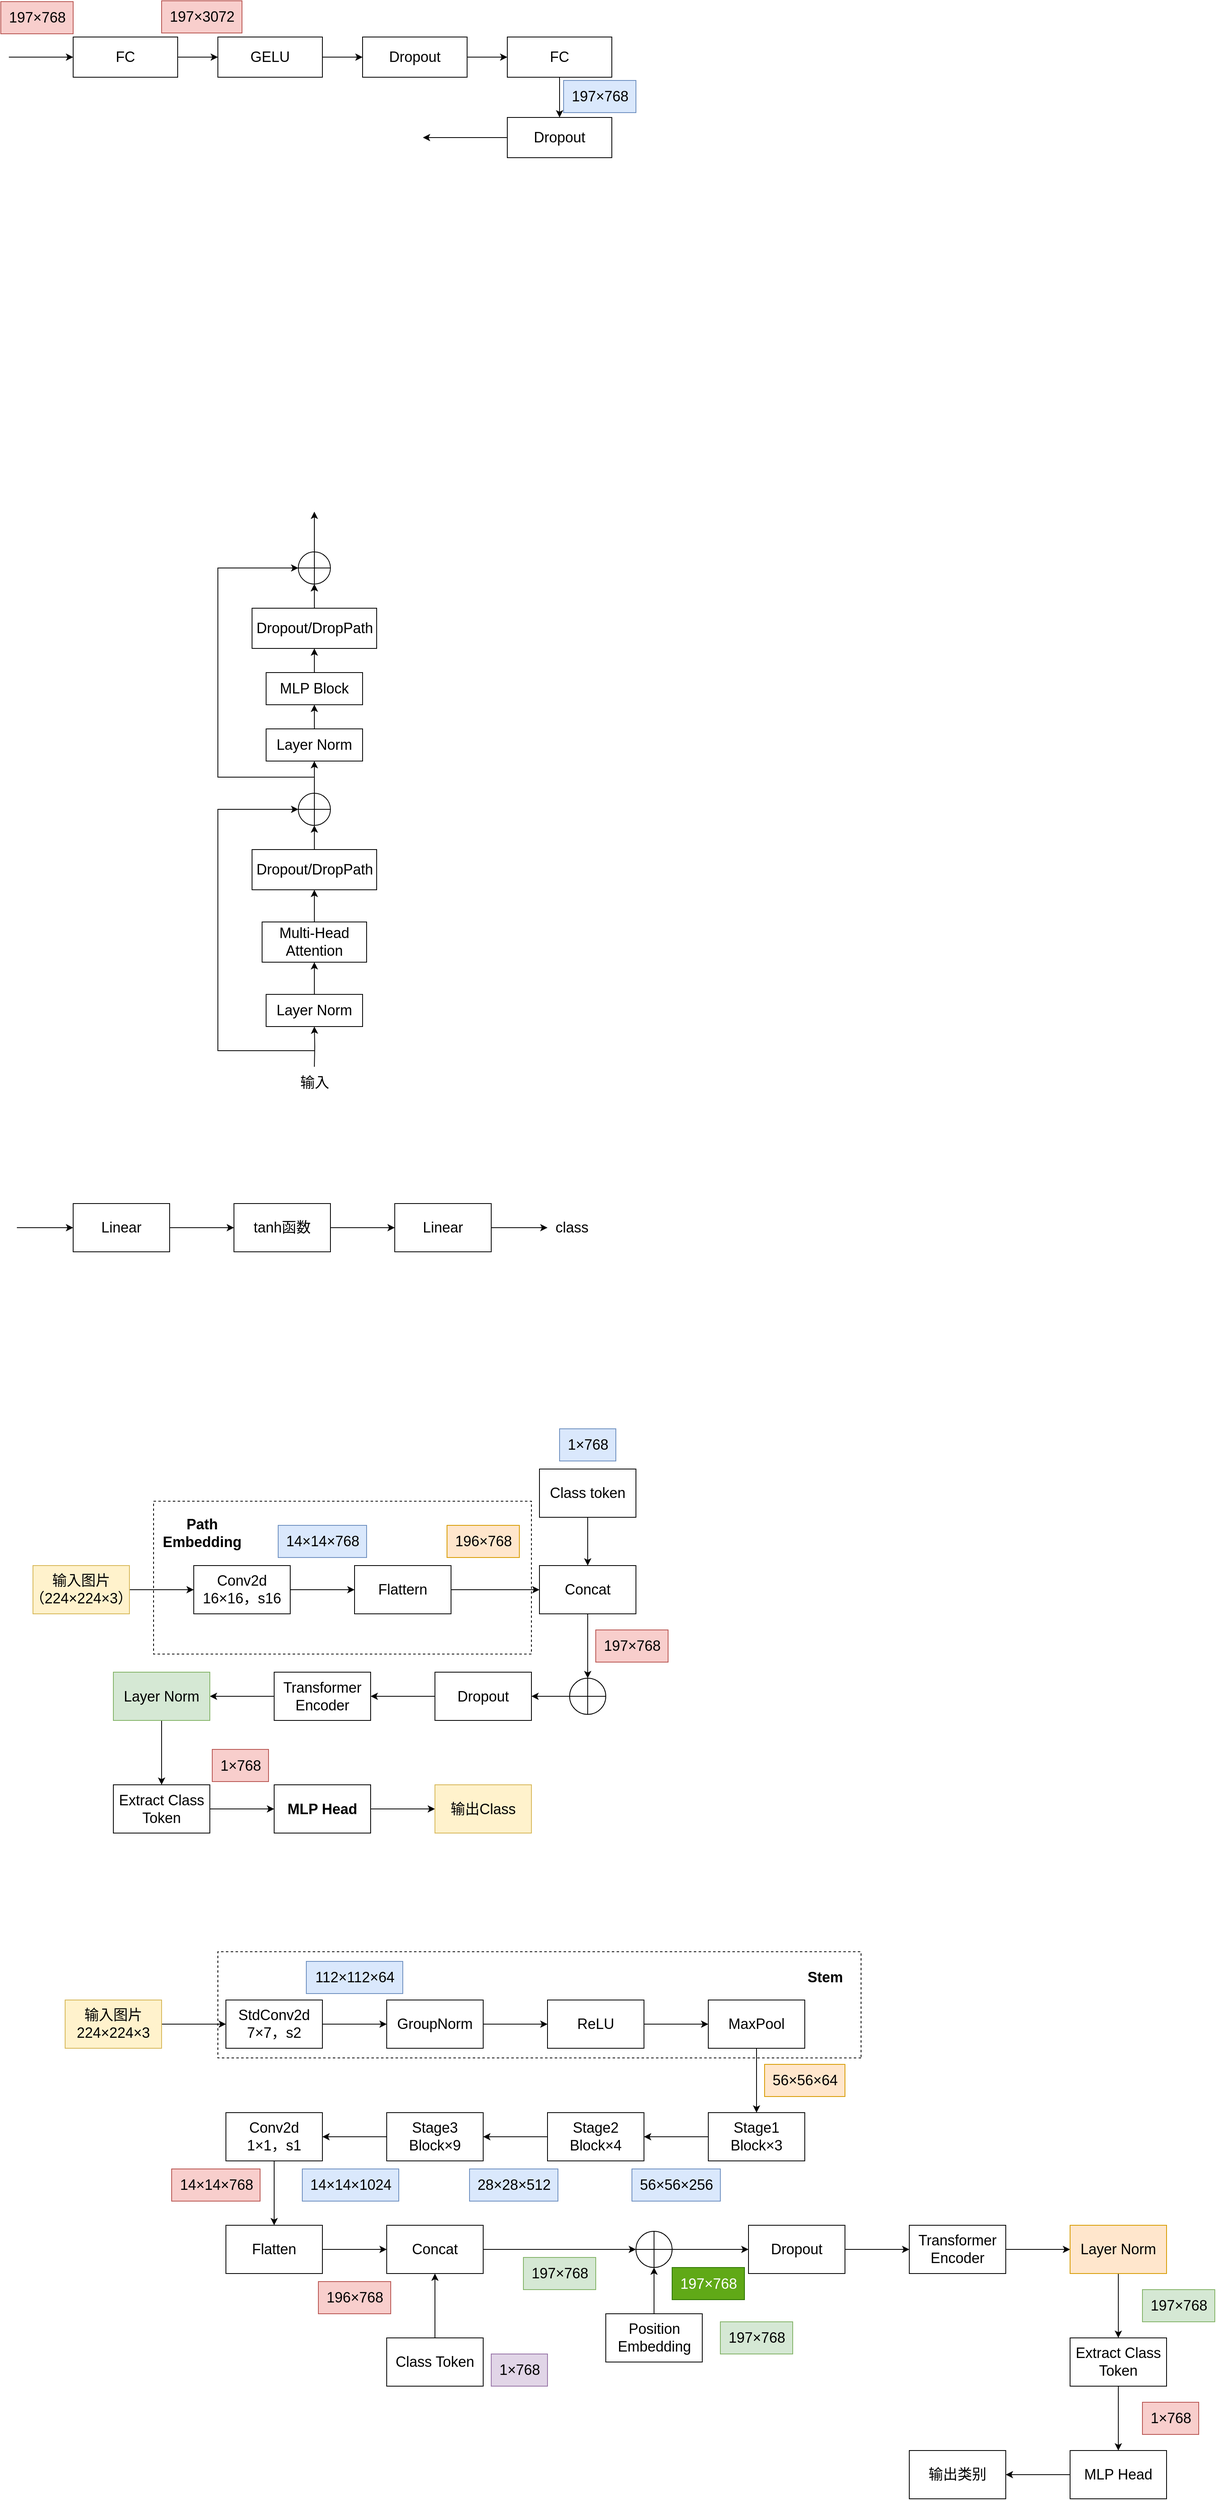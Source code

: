 <mxfile version="20.5.3" type="github"><diagram id="Kb2g0natL-_r6cyOUVkw" name="第 1 页"><mxGraphModel dx="1483" dy="1988" grid="1" gridSize="10" guides="1" tooltips="1" connect="1" arrows="1" fold="1" page="1" pageScale="1" pageWidth="827" pageHeight="1169" math="0" shadow="0"><root><mxCell id="0"/><mxCell id="1" parent="0"/><mxCell id="-t1CLwRIEg3FGgAJHipL-1" value="&lt;font style=&quot;font-size: 18px;&quot;&gt;Layer Norm&lt;/font&gt;" style="rounded=0;whiteSpace=wrap;html=1;" vertex="1" parent="1"><mxGeometry x="340" y="570" width="120" height="40" as="geometry"/></mxCell><mxCell id="-t1CLwRIEg3FGgAJHipL-2" value="" style="endArrow=classic;html=1;rounded=0;entryX=0.5;entryY=1;entryDx=0;entryDy=0;edgeStyle=orthogonalEdgeStyle;" edge="1" parent="1" target="-t1CLwRIEg3FGgAJHipL-1"><mxGeometry width="50" height="50" relative="1" as="geometry"><mxPoint x="400" y="660" as="sourcePoint"/><mxPoint x="410" y="620" as="targetPoint"/></mxGeometry></mxCell><mxCell id="-t1CLwRIEg3FGgAJHipL-3" value="&lt;font style=&quot;font-size: 18px;&quot;&gt;输入&lt;/font&gt;" style="text;html=1;align=center;verticalAlign=middle;resizable=0;points=[];autosize=1;strokeColor=none;fillColor=none;" vertex="1" parent="1"><mxGeometry x="370" y="660" width="60" height="40" as="geometry"/></mxCell><mxCell id="-t1CLwRIEg3FGgAJHipL-4" value="Multi-Head&lt;br&gt;Attention" style="rounded=0;whiteSpace=wrap;html=1;fontSize=18;imageWidth=17;" vertex="1" parent="1"><mxGeometry x="335" y="480" width="130" height="50" as="geometry"/></mxCell><mxCell id="-t1CLwRIEg3FGgAJHipL-5" value="Dropout/DropPath" style="rounded=0;whiteSpace=wrap;html=1;fontSize=18;imageWidth=17;" vertex="1" parent="1"><mxGeometry x="322.5" y="390" width="155" height="50" as="geometry"/></mxCell><mxCell id="-t1CLwRIEg3FGgAJHipL-6" value="" style="endArrow=classic;html=1;rounded=0;fontSize=18;entryX=0.5;entryY=1;entryDx=0;entryDy=0;exitX=0.5;exitY=0;exitDx=0;exitDy=0;" edge="1" parent="1" source="-t1CLwRIEg3FGgAJHipL-4" target="-t1CLwRIEg3FGgAJHipL-5"><mxGeometry width="50" height="50" relative="1" as="geometry"><mxPoint x="390" y="500" as="sourcePoint"/><mxPoint x="440" y="450" as="targetPoint"/></mxGeometry></mxCell><mxCell id="-t1CLwRIEg3FGgAJHipL-7" value="" style="endArrow=classic;html=1;rounded=0;fontSize=18;entryX=0.5;entryY=1;entryDx=0;entryDy=0;exitX=0.5;exitY=0;exitDx=0;exitDy=0;" edge="1" parent="1" source="-t1CLwRIEg3FGgAJHipL-1" target="-t1CLwRIEg3FGgAJHipL-4"><mxGeometry width="50" height="50" relative="1" as="geometry"><mxPoint x="460" y="560" as="sourcePoint"/><mxPoint x="410" y="450" as="targetPoint"/></mxGeometry></mxCell><mxCell id="-t1CLwRIEg3FGgAJHipL-8" value="" style="verticalLabelPosition=bottom;verticalAlign=top;html=1;shape=mxgraph.flowchart.summing_function;fontSize=18;" vertex="1" parent="1"><mxGeometry x="380" y="320" width="40" height="40" as="geometry"/></mxCell><mxCell id="-t1CLwRIEg3FGgAJHipL-9" value="" style="endArrow=classic;html=1;rounded=0;fontSize=18;entryX=0.5;entryY=1;entryDx=0;entryDy=0;entryPerimeter=0;" edge="1" parent="1" target="-t1CLwRIEg3FGgAJHipL-8"><mxGeometry width="50" height="50" relative="1" as="geometry"><mxPoint x="400" y="390" as="sourcePoint"/><mxPoint x="440" y="450" as="targetPoint"/></mxGeometry></mxCell><mxCell id="-t1CLwRIEg3FGgAJHipL-17" value="" style="endArrow=classic;html=1;rounded=0;fontSize=18;entryX=0;entryY=0.5;entryDx=0;entryDy=0;entryPerimeter=0;" edge="1" parent="1" target="-t1CLwRIEg3FGgAJHipL-8"><mxGeometry width="50" height="50" relative="1" as="geometry"><mxPoint x="400" y="640" as="sourcePoint"/><mxPoint x="440" y="450" as="targetPoint"/><Array as="points"><mxPoint x="280" y="640"/><mxPoint x="280" y="340"/></Array></mxGeometry></mxCell><mxCell id="-t1CLwRIEg3FGgAJHipL-18" value="&lt;font style=&quot;font-size: 18px;&quot;&gt;Layer Norm&lt;/font&gt;" style="rounded=0;whiteSpace=wrap;html=1;" vertex="1" parent="1"><mxGeometry x="340" y="240" width="120" height="40" as="geometry"/></mxCell><mxCell id="-t1CLwRIEg3FGgAJHipL-19" value="&lt;font style=&quot;font-size: 18px;&quot;&gt;MLP Block&lt;/font&gt;" style="rounded=0;whiteSpace=wrap;html=1;" vertex="1" parent="1"><mxGeometry x="340" y="170" width="120" height="40" as="geometry"/></mxCell><mxCell id="-t1CLwRIEg3FGgAJHipL-28" value="" style="edgeStyle=orthogonalEdgeStyle;rounded=0;orthogonalLoop=1;jettySize=auto;html=1;fontSize=18;" edge="1" parent="1" source="-t1CLwRIEg3FGgAJHipL-20" target="-t1CLwRIEg3FGgAJHipL-21"><mxGeometry relative="1" as="geometry"/></mxCell><mxCell id="-t1CLwRIEg3FGgAJHipL-20" value="Dropout/DropPath" style="rounded=0;whiteSpace=wrap;html=1;fontSize=18;imageWidth=17;" vertex="1" parent="1"><mxGeometry x="322.5" y="90" width="155" height="50" as="geometry"/></mxCell><mxCell id="-t1CLwRIEg3FGgAJHipL-21" value="" style="verticalLabelPosition=bottom;verticalAlign=top;html=1;shape=mxgraph.flowchart.summing_function;fontSize=18;" vertex="1" parent="1"><mxGeometry x="380" y="20" width="40" height="40" as="geometry"/></mxCell><mxCell id="-t1CLwRIEg3FGgAJHipL-24" value="" style="endArrow=classic;html=1;rounded=0;fontSize=18;exitX=0.5;exitY=0;exitDx=0;exitDy=0;exitPerimeter=0;entryX=0.5;entryY=1;entryDx=0;entryDy=0;" edge="1" parent="1" source="-t1CLwRIEg3FGgAJHipL-8" target="-t1CLwRIEg3FGgAJHipL-18"><mxGeometry width="50" height="50" relative="1" as="geometry"><mxPoint x="390" y="300" as="sourcePoint"/><mxPoint x="440" y="250" as="targetPoint"/></mxGeometry></mxCell><mxCell id="-t1CLwRIEg3FGgAJHipL-25" value="" style="endArrow=classic;html=1;rounded=0;fontSize=18;entryX=0.5;entryY=1;entryDx=0;entryDy=0;exitX=0.5;exitY=0;exitDx=0;exitDy=0;" edge="1" parent="1" source="-t1CLwRIEg3FGgAJHipL-18" target="-t1CLwRIEg3FGgAJHipL-19"><mxGeometry width="50" height="50" relative="1" as="geometry"><mxPoint x="390" y="300" as="sourcePoint"/><mxPoint x="440" y="250" as="targetPoint"/></mxGeometry></mxCell><mxCell id="-t1CLwRIEg3FGgAJHipL-26" value="" style="endArrow=classic;html=1;rounded=0;fontSize=18;entryX=0.5;entryY=1;entryDx=0;entryDy=0;" edge="1" parent="1" target="-t1CLwRIEg3FGgAJHipL-20"><mxGeometry width="50" height="50" relative="1" as="geometry"><mxPoint x="400" y="170" as="sourcePoint"/><mxPoint x="410" y="220" as="targetPoint"/></mxGeometry></mxCell><mxCell id="-t1CLwRIEg3FGgAJHipL-27" value="" style="endArrow=classic;html=1;rounded=0;fontSize=18;entryX=0.5;entryY=1;entryDx=0;entryDy=0;entryPerimeter=0;" edge="1" parent="1" target="-t1CLwRIEg3FGgAJHipL-21"><mxGeometry width="50" height="50" relative="1" as="geometry"><mxPoint x="400" y="80" as="sourcePoint"/><mxPoint x="420" y="230" as="targetPoint"/></mxGeometry></mxCell><mxCell id="-t1CLwRIEg3FGgAJHipL-29" value="" style="endArrow=classic;html=1;rounded=0;fontSize=18;entryX=0;entryY=0.5;entryDx=0;entryDy=0;entryPerimeter=0;" edge="1" parent="1" target="-t1CLwRIEg3FGgAJHipL-21"><mxGeometry width="50" height="50" relative="1" as="geometry"><mxPoint x="400" y="300" as="sourcePoint"/><mxPoint x="430" y="240" as="targetPoint"/><Array as="points"><mxPoint x="280" y="300"/><mxPoint x="280" y="40"/></Array></mxGeometry></mxCell><mxCell id="-t1CLwRIEg3FGgAJHipL-30" value="" style="endArrow=classic;html=1;rounded=0;fontSize=18;exitX=0.5;exitY=0;exitDx=0;exitDy=0;exitPerimeter=0;" edge="1" parent="1" source="-t1CLwRIEg3FGgAJHipL-21"><mxGeometry width="50" height="50" relative="1" as="geometry"><mxPoint x="410" y="90" as="sourcePoint"/><mxPoint x="400" y="-30" as="targetPoint"/></mxGeometry></mxCell><mxCell id="-t1CLwRIEg3FGgAJHipL-34" value="" style="edgeStyle=orthogonalEdgeStyle;rounded=0;orthogonalLoop=1;jettySize=auto;html=1;fontSize=18;" edge="1" parent="1" source="-t1CLwRIEg3FGgAJHipL-31" target="-t1CLwRIEg3FGgAJHipL-33"><mxGeometry relative="1" as="geometry"/></mxCell><mxCell id="-t1CLwRIEg3FGgAJHipL-31" value="FC" style="rounded=0;whiteSpace=wrap;html=1;fontSize=18;" vertex="1" parent="1"><mxGeometry x="100" y="-620" width="130" height="50" as="geometry"/></mxCell><mxCell id="-t1CLwRIEg3FGgAJHipL-32" value="" style="endArrow=classic;html=1;rounded=0;fontSize=18;entryX=0;entryY=0.5;entryDx=0;entryDy=0;" edge="1" parent="1" target="-t1CLwRIEg3FGgAJHipL-31"><mxGeometry width="50" height="50" relative="1" as="geometry"><mxPoint x="20" y="-595" as="sourcePoint"/><mxPoint x="310" y="-560" as="targetPoint"/></mxGeometry></mxCell><mxCell id="-t1CLwRIEg3FGgAJHipL-40" value="" style="edgeStyle=orthogonalEdgeStyle;rounded=0;orthogonalLoop=1;jettySize=auto;html=1;fontSize=18;" edge="1" parent="1" source="-t1CLwRIEg3FGgAJHipL-33" target="-t1CLwRIEg3FGgAJHipL-37"><mxGeometry relative="1" as="geometry"/></mxCell><mxCell id="-t1CLwRIEg3FGgAJHipL-33" value="GELU" style="rounded=0;whiteSpace=wrap;html=1;fontSize=18;" vertex="1" parent="1"><mxGeometry x="280" y="-620" width="130" height="50" as="geometry"/></mxCell><mxCell id="-t1CLwRIEg3FGgAJHipL-41" value="" style="edgeStyle=orthogonalEdgeStyle;rounded=0;orthogonalLoop=1;jettySize=auto;html=1;fontSize=18;" edge="1" parent="1" source="-t1CLwRIEg3FGgAJHipL-37" target="-t1CLwRIEg3FGgAJHipL-38"><mxGeometry relative="1" as="geometry"/></mxCell><mxCell id="-t1CLwRIEg3FGgAJHipL-37" value="Dropout" style="rounded=0;whiteSpace=wrap;html=1;fontSize=18;" vertex="1" parent="1"><mxGeometry x="460" y="-620" width="130" height="50" as="geometry"/></mxCell><mxCell id="-t1CLwRIEg3FGgAJHipL-42" value="" style="edgeStyle=orthogonalEdgeStyle;rounded=0;orthogonalLoop=1;jettySize=auto;html=1;fontSize=18;" edge="1" parent="1" source="-t1CLwRIEg3FGgAJHipL-38" target="-t1CLwRIEg3FGgAJHipL-39"><mxGeometry relative="1" as="geometry"/></mxCell><mxCell id="-t1CLwRIEg3FGgAJHipL-38" value="FC" style="rounded=0;whiteSpace=wrap;html=1;fontSize=18;" vertex="1" parent="1"><mxGeometry x="640" y="-620" width="130" height="50" as="geometry"/></mxCell><mxCell id="-t1CLwRIEg3FGgAJHipL-44" value="" style="edgeStyle=orthogonalEdgeStyle;rounded=0;orthogonalLoop=1;jettySize=auto;html=1;fontSize=18;" edge="1" parent="1" source="-t1CLwRIEg3FGgAJHipL-39"><mxGeometry relative="1" as="geometry"><mxPoint x="535" y="-495" as="targetPoint"/></mxGeometry></mxCell><mxCell id="-t1CLwRIEg3FGgAJHipL-39" value="Dropout" style="rounded=0;whiteSpace=wrap;html=1;fontSize=18;" vertex="1" parent="1"><mxGeometry x="640" y="-520" width="130" height="50" as="geometry"/></mxCell><mxCell id="-t1CLwRIEg3FGgAJHipL-45" value="197×768" style="text;html=1;align=center;verticalAlign=middle;resizable=0;points=[];autosize=1;strokeColor=#b85450;fillColor=#f8cecc;fontSize=18;" vertex="1" parent="1"><mxGeometry x="10" y="-664" width="90" height="40" as="geometry"/></mxCell><mxCell id="-t1CLwRIEg3FGgAJHipL-46" value="197×3072" style="text;html=1;align=center;verticalAlign=middle;resizable=0;points=[];autosize=1;strokeColor=#b85450;fillColor=#f8cecc;fontSize=18;" vertex="1" parent="1"><mxGeometry x="210" y="-665" width="100" height="40" as="geometry"/></mxCell><mxCell id="-t1CLwRIEg3FGgAJHipL-47" value="197×768" style="text;html=1;align=center;verticalAlign=middle;resizable=0;points=[];autosize=1;strokeColor=#6c8ebf;fillColor=#dae8fc;fontSize=18;" vertex="1" parent="1"><mxGeometry x="710" y="-566" width="90" height="40" as="geometry"/></mxCell><mxCell id="-t1CLwRIEg3FGgAJHipL-51" value="" style="edgeStyle=orthogonalEdgeStyle;rounded=0;orthogonalLoop=1;jettySize=auto;html=1;fontSize=18;" edge="1" parent="1" source="-t1CLwRIEg3FGgAJHipL-48" target="-t1CLwRIEg3FGgAJHipL-50"><mxGeometry relative="1" as="geometry"/></mxCell><mxCell id="-t1CLwRIEg3FGgAJHipL-48" value="Linear" style="rounded=0;whiteSpace=wrap;html=1;fontSize=18;" vertex="1" parent="1"><mxGeometry x="100" y="830" width="120" height="60" as="geometry"/></mxCell><mxCell id="-t1CLwRIEg3FGgAJHipL-53" value="" style="edgeStyle=orthogonalEdgeStyle;rounded=0;orthogonalLoop=1;jettySize=auto;html=1;fontSize=18;" edge="1" parent="1" source="-t1CLwRIEg3FGgAJHipL-50" target="-t1CLwRIEg3FGgAJHipL-52"><mxGeometry relative="1" as="geometry"/></mxCell><mxCell id="-t1CLwRIEg3FGgAJHipL-50" value="tanh函数" style="whiteSpace=wrap;html=1;fontSize=18;rounded=0;" vertex="1" parent="1"><mxGeometry x="300" y="830" width="120" height="60" as="geometry"/></mxCell><mxCell id="-t1CLwRIEg3FGgAJHipL-56" value="" style="edgeStyle=orthogonalEdgeStyle;rounded=0;orthogonalLoop=1;jettySize=auto;html=1;fontSize=18;" edge="1" parent="1" source="-t1CLwRIEg3FGgAJHipL-52"><mxGeometry relative="1" as="geometry"><mxPoint x="690" y="860" as="targetPoint"/></mxGeometry></mxCell><mxCell id="-t1CLwRIEg3FGgAJHipL-52" value="Linear" style="whiteSpace=wrap;html=1;fontSize=18;rounded=0;" vertex="1" parent="1"><mxGeometry x="500" y="830" width="120" height="60" as="geometry"/></mxCell><mxCell id="-t1CLwRIEg3FGgAJHipL-54" value="" style="endArrow=classic;html=1;rounded=0;fontSize=18;entryX=0;entryY=0.5;entryDx=0;entryDy=0;" edge="1" parent="1" target="-t1CLwRIEg3FGgAJHipL-48"><mxGeometry width="50" height="50" relative="1" as="geometry"><mxPoint x="30" y="860" as="sourcePoint"/><mxPoint x="310" y="970" as="targetPoint"/></mxGeometry></mxCell><mxCell id="-t1CLwRIEg3FGgAJHipL-57" value="class" style="text;html=1;align=center;verticalAlign=middle;resizable=0;points=[];autosize=1;strokeColor=none;fillColor=none;fontSize=18;" vertex="1" parent="1"><mxGeometry x="690" y="840" width="60" height="40" as="geometry"/></mxCell><mxCell id="-t1CLwRIEg3FGgAJHipL-60" value="" style="edgeStyle=orthogonalEdgeStyle;rounded=0;orthogonalLoop=1;jettySize=auto;html=1;fontSize=18;" edge="1" parent="1" source="-t1CLwRIEg3FGgAJHipL-58" target="-t1CLwRIEg3FGgAJHipL-59"><mxGeometry relative="1" as="geometry"/></mxCell><mxCell id="-t1CLwRIEg3FGgAJHipL-58" value="输入图片&lt;br&gt;（224×224×3）" style="rounded=0;whiteSpace=wrap;html=1;fontSize=18;fillColor=#fff2cc;strokeColor=#d6b656;" vertex="1" parent="1"><mxGeometry x="50" y="1280" width="120" height="60" as="geometry"/></mxCell><mxCell id="-t1CLwRIEg3FGgAJHipL-62" value="" style="edgeStyle=orthogonalEdgeStyle;rounded=0;orthogonalLoop=1;jettySize=auto;html=1;fontSize=18;" edge="1" parent="1" source="-t1CLwRIEg3FGgAJHipL-59" target="-t1CLwRIEg3FGgAJHipL-61"><mxGeometry relative="1" as="geometry"/></mxCell><mxCell id="-t1CLwRIEg3FGgAJHipL-59" value="Conv2d&lt;br&gt;16×16，s16" style="whiteSpace=wrap;html=1;fontSize=18;rounded=0;" vertex="1" parent="1"><mxGeometry x="250" y="1280" width="120" height="60" as="geometry"/></mxCell><mxCell id="-t1CLwRIEg3FGgAJHipL-65" value="" style="edgeStyle=orthogonalEdgeStyle;rounded=0;orthogonalLoop=1;jettySize=auto;html=1;fontSize=18;" edge="1" parent="1" source="-t1CLwRIEg3FGgAJHipL-61" target="-t1CLwRIEg3FGgAJHipL-64"><mxGeometry relative="1" as="geometry"/></mxCell><mxCell id="-t1CLwRIEg3FGgAJHipL-61" value="Flattern" style="whiteSpace=wrap;html=1;fontSize=18;rounded=0;" vertex="1" parent="1"><mxGeometry x="450" y="1280" width="120" height="60" as="geometry"/></mxCell><mxCell id="-t1CLwRIEg3FGgAJHipL-63" value="14×14×768" style="text;html=1;align=center;verticalAlign=middle;resizable=0;points=[];autosize=1;strokeColor=#6c8ebf;fillColor=#dae8fc;fontSize=18;" vertex="1" parent="1"><mxGeometry x="355" y="1230" width="110" height="40" as="geometry"/></mxCell><mxCell id="-t1CLwRIEg3FGgAJHipL-71" value="" style="edgeStyle=orthogonalEdgeStyle;rounded=0;orthogonalLoop=1;jettySize=auto;html=1;fontSize=18;" edge="1" parent="1" source="-t1CLwRIEg3FGgAJHipL-64" target="-t1CLwRIEg3FGgAJHipL-72"><mxGeometry relative="1" as="geometry"><mxPoint x="740" y="1420" as="targetPoint"/></mxGeometry></mxCell><mxCell id="-t1CLwRIEg3FGgAJHipL-64" value="Concat" style="whiteSpace=wrap;html=1;fontSize=18;rounded=0;" vertex="1" parent="1"><mxGeometry x="680" y="1280" width="120" height="60" as="geometry"/></mxCell><mxCell id="-t1CLwRIEg3FGgAJHipL-66" value="196×768" style="text;html=1;align=center;verticalAlign=middle;resizable=0;points=[];autosize=1;strokeColor=#d79b00;fillColor=#ffe6cc;fontSize=18;" vertex="1" parent="1"><mxGeometry x="565" y="1230" width="90" height="40" as="geometry"/></mxCell><mxCell id="-t1CLwRIEg3FGgAJHipL-78" value="" style="edgeStyle=orthogonalEdgeStyle;rounded=0;orthogonalLoop=1;jettySize=auto;html=1;fontSize=18;" edge="1" parent="1" source="-t1CLwRIEg3FGgAJHipL-72"><mxGeometry relative="1" as="geometry"><mxPoint x="670" y="1442.5" as="targetPoint"/></mxGeometry></mxCell><mxCell id="-t1CLwRIEg3FGgAJHipL-72" value="" style="verticalLabelPosition=bottom;verticalAlign=top;html=1;shape=mxgraph.flowchart.summing_function;fontSize=18;" vertex="1" parent="1"><mxGeometry x="717.5" y="1420" width="45" height="45" as="geometry"/></mxCell><mxCell id="-t1CLwRIEg3FGgAJHipL-75" value="" style="edgeStyle=orthogonalEdgeStyle;rounded=0;orthogonalLoop=1;jettySize=auto;html=1;fontSize=18;" edge="1" parent="1" source="-t1CLwRIEg3FGgAJHipL-73" target="-t1CLwRIEg3FGgAJHipL-64"><mxGeometry relative="1" as="geometry"/></mxCell><mxCell id="-t1CLwRIEg3FGgAJHipL-73" value="Class token" style="whiteSpace=wrap;html=1;fontSize=18;rounded=0;" vertex="1" parent="1"><mxGeometry x="680" y="1160" width="120" height="60" as="geometry"/></mxCell><mxCell id="-t1CLwRIEg3FGgAJHipL-74" value="1×768" style="text;html=1;align=center;verticalAlign=middle;resizable=0;points=[];autosize=1;strokeColor=#6c8ebf;fillColor=#dae8fc;fontSize=18;" vertex="1" parent="1"><mxGeometry x="705" y="1110" width="70" height="40" as="geometry"/></mxCell><mxCell id="-t1CLwRIEg3FGgAJHipL-76" value="197×768" style="text;html=1;align=center;verticalAlign=middle;resizable=0;points=[];autosize=1;strokeColor=#b85450;fillColor=#f8cecc;fontSize=18;" vertex="1" parent="1"><mxGeometry x="750" y="1360" width="90" height="40" as="geometry"/></mxCell><mxCell id="-t1CLwRIEg3FGgAJHipL-83" value="" style="edgeStyle=orthogonalEdgeStyle;rounded=0;orthogonalLoop=1;jettySize=auto;html=1;fontSize=18;" edge="1" parent="1" source="-t1CLwRIEg3FGgAJHipL-79" target="-t1CLwRIEg3FGgAJHipL-82"><mxGeometry relative="1" as="geometry"/></mxCell><mxCell id="-t1CLwRIEg3FGgAJHipL-79" value="Dropout" style="whiteSpace=wrap;html=1;fontSize=18;rounded=0;" vertex="1" parent="1"><mxGeometry x="550" y="1412.5" width="120" height="60" as="geometry"/></mxCell><mxCell id="-t1CLwRIEg3FGgAJHipL-80" value="" style="endArrow=none;dashed=1;html=1;rounded=0;fontSize=18;" edge="1" parent="1"><mxGeometry width="50" height="50" relative="1" as="geometry"><mxPoint x="670" y="1390" as="sourcePoint"/><mxPoint x="670" y="1390" as="targetPoint"/><Array as="points"><mxPoint x="200" y="1390"/><mxPoint x="200" y="1200"/><mxPoint x="670" y="1200"/></Array></mxGeometry></mxCell><mxCell id="-t1CLwRIEg3FGgAJHipL-81" value="&lt;b&gt;Path&lt;br&gt;Embedding&lt;/b&gt;" style="text;html=1;align=center;verticalAlign=middle;resizable=0;points=[];autosize=1;strokeColor=none;fillColor=none;fontSize=18;" vertex="1" parent="1"><mxGeometry x="200" y="1210" width="120" height="60" as="geometry"/></mxCell><mxCell id="-t1CLwRIEg3FGgAJHipL-85" value="" style="edgeStyle=orthogonalEdgeStyle;rounded=0;orthogonalLoop=1;jettySize=auto;html=1;fontSize=18;" edge="1" parent="1" source="-t1CLwRIEg3FGgAJHipL-82" target="-t1CLwRIEg3FGgAJHipL-84"><mxGeometry relative="1" as="geometry"/></mxCell><mxCell id="-t1CLwRIEg3FGgAJHipL-82" value="Transformer Encoder" style="whiteSpace=wrap;html=1;fontSize=18;rounded=0;" vertex="1" parent="1"><mxGeometry x="350" y="1412.5" width="120" height="60" as="geometry"/></mxCell><mxCell id="-t1CLwRIEg3FGgAJHipL-87" value="" style="edgeStyle=orthogonalEdgeStyle;rounded=0;orthogonalLoop=1;jettySize=auto;html=1;fontSize=18;" edge="1" parent="1" source="-t1CLwRIEg3FGgAJHipL-84" target="-t1CLwRIEg3FGgAJHipL-86"><mxGeometry relative="1" as="geometry"/></mxCell><mxCell id="-t1CLwRIEg3FGgAJHipL-84" value="Layer Norm" style="whiteSpace=wrap;html=1;fontSize=18;rounded=0;fillColor=#d5e8d4;strokeColor=#82b366;" vertex="1" parent="1"><mxGeometry x="150" y="1412.5" width="120" height="60" as="geometry"/></mxCell><mxCell id="-t1CLwRIEg3FGgAJHipL-89" value="" style="edgeStyle=orthogonalEdgeStyle;rounded=0;orthogonalLoop=1;jettySize=auto;html=1;fontSize=18;" edge="1" parent="1" source="-t1CLwRIEg3FGgAJHipL-86" target="-t1CLwRIEg3FGgAJHipL-88"><mxGeometry relative="1" as="geometry"/></mxCell><mxCell id="-t1CLwRIEg3FGgAJHipL-86" value="Extract Class Token" style="whiteSpace=wrap;html=1;fontSize=18;rounded=0;" vertex="1" parent="1"><mxGeometry x="150" y="1552.5" width="120" height="60" as="geometry"/></mxCell><mxCell id="-t1CLwRIEg3FGgAJHipL-92" value="" style="edgeStyle=orthogonalEdgeStyle;rounded=0;orthogonalLoop=1;jettySize=auto;html=1;fontSize=18;" edge="1" parent="1" source="-t1CLwRIEg3FGgAJHipL-88" target="-t1CLwRIEg3FGgAJHipL-91"><mxGeometry relative="1" as="geometry"/></mxCell><mxCell id="-t1CLwRIEg3FGgAJHipL-88" value="&lt;b&gt;MLP Head&lt;/b&gt;" style="whiteSpace=wrap;html=1;fontSize=18;rounded=0;" vertex="1" parent="1"><mxGeometry x="350" y="1552.5" width="120" height="60" as="geometry"/></mxCell><mxCell id="-t1CLwRIEg3FGgAJHipL-90" value="1×768" style="text;html=1;align=center;verticalAlign=middle;resizable=0;points=[];autosize=1;strokeColor=#b85450;fillColor=#f8cecc;fontSize=18;" vertex="1" parent="1"><mxGeometry x="273" y="1508.5" width="70" height="40" as="geometry"/></mxCell><mxCell id="-t1CLwRIEg3FGgAJHipL-91" value="输出Class" style="whiteSpace=wrap;html=1;fontSize=18;rounded=0;fillColor=#fff2cc;strokeColor=#d6b656;" vertex="1" parent="1"><mxGeometry x="550" y="1552.5" width="120" height="60" as="geometry"/></mxCell><mxCell id="-t1CLwRIEg3FGgAJHipL-95" value="" style="edgeStyle=orthogonalEdgeStyle;rounded=0;orthogonalLoop=1;jettySize=auto;html=1;fontSize=18;" edge="1" parent="1" source="-t1CLwRIEg3FGgAJHipL-93" target="-t1CLwRIEg3FGgAJHipL-94"><mxGeometry relative="1" as="geometry"/></mxCell><mxCell id="-t1CLwRIEg3FGgAJHipL-93" value="输入图片&lt;br&gt;224×224×3" style="rounded=0;whiteSpace=wrap;html=1;fontSize=18;fillColor=#fff2cc;strokeColor=#d6b656;" vertex="1" parent="1"><mxGeometry x="90" y="1820" width="120" height="60" as="geometry"/></mxCell><mxCell id="-t1CLwRIEg3FGgAJHipL-97" value="" style="edgeStyle=orthogonalEdgeStyle;rounded=0;orthogonalLoop=1;jettySize=auto;html=1;fontSize=18;" edge="1" parent="1" source="-t1CLwRIEg3FGgAJHipL-94" target="-t1CLwRIEg3FGgAJHipL-96"><mxGeometry relative="1" as="geometry"/></mxCell><mxCell id="-t1CLwRIEg3FGgAJHipL-94" value="StdConv2d&lt;br&gt;7×7，s2" style="whiteSpace=wrap;html=1;fontSize=18;rounded=0;" vertex="1" parent="1"><mxGeometry x="290" y="1820" width="120" height="60" as="geometry"/></mxCell><mxCell id="-t1CLwRIEg3FGgAJHipL-99" value="" style="edgeStyle=orthogonalEdgeStyle;rounded=0;orthogonalLoop=1;jettySize=auto;html=1;fontSize=18;" edge="1" parent="1" source="-t1CLwRIEg3FGgAJHipL-96" target="-t1CLwRIEg3FGgAJHipL-98"><mxGeometry relative="1" as="geometry"/></mxCell><mxCell id="-t1CLwRIEg3FGgAJHipL-96" value="GroupNorm" style="whiteSpace=wrap;html=1;fontSize=18;rounded=0;" vertex="1" parent="1"><mxGeometry x="490" y="1820" width="120" height="60" as="geometry"/></mxCell><mxCell id="-t1CLwRIEg3FGgAJHipL-102" value="" style="edgeStyle=orthogonalEdgeStyle;rounded=0;orthogonalLoop=1;jettySize=auto;html=1;fontSize=18;" edge="1" parent="1" source="-t1CLwRIEg3FGgAJHipL-98" target="-t1CLwRIEg3FGgAJHipL-101"><mxGeometry relative="1" as="geometry"/></mxCell><mxCell id="-t1CLwRIEg3FGgAJHipL-98" value="ReLU" style="whiteSpace=wrap;html=1;fontSize=18;rounded=0;" vertex="1" parent="1"><mxGeometry x="690" y="1820" width="120" height="60" as="geometry"/></mxCell><mxCell id="-t1CLwRIEg3FGgAJHipL-100" value="112×112×64" style="text;html=1;align=center;verticalAlign=middle;resizable=0;points=[];autosize=1;strokeColor=#6c8ebf;fillColor=#dae8fc;fontSize=18;" vertex="1" parent="1"><mxGeometry x="390" y="1772" width="120" height="40" as="geometry"/></mxCell><mxCell id="-t1CLwRIEg3FGgAJHipL-104" value="" style="edgeStyle=orthogonalEdgeStyle;rounded=0;orthogonalLoop=1;jettySize=auto;html=1;fontSize=18;" edge="1" parent="1" source="-t1CLwRIEg3FGgAJHipL-101" target="-t1CLwRIEg3FGgAJHipL-103"><mxGeometry relative="1" as="geometry"/></mxCell><mxCell id="-t1CLwRIEg3FGgAJHipL-101" value="MaxPool" style="whiteSpace=wrap;html=1;fontSize=18;rounded=0;" vertex="1" parent="1"><mxGeometry x="890" y="1820" width="120" height="60" as="geometry"/></mxCell><mxCell id="-t1CLwRIEg3FGgAJHipL-109" value="" style="edgeStyle=orthogonalEdgeStyle;rounded=0;orthogonalLoop=1;jettySize=auto;html=1;fontSize=18;" edge="1" parent="1" source="-t1CLwRIEg3FGgAJHipL-103" target="-t1CLwRIEg3FGgAJHipL-108"><mxGeometry relative="1" as="geometry"/></mxCell><mxCell id="-t1CLwRIEg3FGgAJHipL-103" value="Stage1 Block×3" style="whiteSpace=wrap;html=1;fontSize=18;rounded=0;" vertex="1" parent="1"><mxGeometry x="890" y="1960" width="120" height="60" as="geometry"/></mxCell><mxCell id="-t1CLwRIEg3FGgAJHipL-105" value="56×56×64" style="text;html=1;align=center;verticalAlign=middle;resizable=0;points=[];autosize=1;strokeColor=#d79b00;fillColor=#ffe6cc;fontSize=18;" vertex="1" parent="1"><mxGeometry x="960" y="1900" width="100" height="40" as="geometry"/></mxCell><mxCell id="-t1CLwRIEg3FGgAJHipL-106" value="" style="endArrow=none;dashed=1;html=1;rounded=0;fontSize=18;" edge="1" parent="1"><mxGeometry width="50" height="50" relative="1" as="geometry"><mxPoint x="1080" y="1892" as="sourcePoint"/><mxPoint x="1080" y="1892" as="targetPoint"/><Array as="points"><mxPoint x="280" y="1892"/><mxPoint x="280" y="1760"/><mxPoint x="1080" y="1760"/></Array></mxGeometry></mxCell><mxCell id="-t1CLwRIEg3FGgAJHipL-107" value="&lt;b&gt;Stem&lt;/b&gt;" style="text;html=1;align=center;verticalAlign=middle;resizable=0;points=[];autosize=1;strokeColor=none;fillColor=none;fontSize=18;" vertex="1" parent="1"><mxGeometry x="1000" y="1772" width="70" height="40" as="geometry"/></mxCell><mxCell id="-t1CLwRIEg3FGgAJHipL-111" value="" style="edgeStyle=orthogonalEdgeStyle;rounded=0;orthogonalLoop=1;jettySize=auto;html=1;fontSize=18;" edge="1" parent="1" source="-t1CLwRIEg3FGgAJHipL-108" target="-t1CLwRIEg3FGgAJHipL-110"><mxGeometry relative="1" as="geometry"/></mxCell><mxCell id="-t1CLwRIEg3FGgAJHipL-108" value="Stage2 Block×4" style="whiteSpace=wrap;html=1;fontSize=18;rounded=0;" vertex="1" parent="1"><mxGeometry x="690" y="1960" width="120" height="60" as="geometry"/></mxCell><mxCell id="-t1CLwRIEg3FGgAJHipL-116" value="" style="edgeStyle=orthogonalEdgeStyle;rounded=0;orthogonalLoop=1;jettySize=auto;html=1;fontSize=18;" edge="1" parent="1" source="-t1CLwRIEg3FGgAJHipL-110" target="-t1CLwRIEg3FGgAJHipL-115"><mxGeometry relative="1" as="geometry"/></mxCell><mxCell id="-t1CLwRIEg3FGgAJHipL-110" value="Stage3 Block×9" style="whiteSpace=wrap;html=1;fontSize=18;rounded=0;" vertex="1" parent="1"><mxGeometry x="490" y="1960" width="120" height="60" as="geometry"/></mxCell><mxCell id="-t1CLwRIEg3FGgAJHipL-112" value="56×56×256" style="text;html=1;align=center;verticalAlign=middle;resizable=0;points=[];autosize=1;strokeColor=#6c8ebf;fillColor=#dae8fc;fontSize=18;" vertex="1" parent="1"><mxGeometry x="795" y="2030" width="110" height="40" as="geometry"/></mxCell><mxCell id="-t1CLwRIEg3FGgAJHipL-113" value="28×28×512" style="text;html=1;align=center;verticalAlign=middle;resizable=0;points=[];autosize=1;strokeColor=#6c8ebf;fillColor=#dae8fc;fontSize=18;" vertex="1" parent="1"><mxGeometry x="593" y="2030" width="110" height="40" as="geometry"/></mxCell><mxCell id="-t1CLwRIEg3FGgAJHipL-114" value="14×14×1024" style="text;html=1;align=center;verticalAlign=middle;resizable=0;points=[];autosize=1;strokeColor=#6c8ebf;fillColor=#dae8fc;fontSize=18;" vertex="1" parent="1"><mxGeometry x="385" y="2030" width="120" height="40" as="geometry"/></mxCell><mxCell id="-t1CLwRIEg3FGgAJHipL-119" value="" style="edgeStyle=orthogonalEdgeStyle;rounded=0;orthogonalLoop=1;jettySize=auto;html=1;fontSize=18;" edge="1" parent="1" source="-t1CLwRIEg3FGgAJHipL-115" target="-t1CLwRIEg3FGgAJHipL-118"><mxGeometry relative="1" as="geometry"/></mxCell><mxCell id="-t1CLwRIEg3FGgAJHipL-115" value="Conv2d&lt;br&gt;1×1，s1" style="whiteSpace=wrap;html=1;fontSize=18;rounded=0;" vertex="1" parent="1"><mxGeometry x="290" y="1960" width="120" height="60" as="geometry"/></mxCell><mxCell id="-t1CLwRIEg3FGgAJHipL-122" value="" style="edgeStyle=orthogonalEdgeStyle;rounded=0;orthogonalLoop=1;jettySize=auto;html=1;fontSize=18;" edge="1" parent="1" source="-t1CLwRIEg3FGgAJHipL-118" target="-t1CLwRIEg3FGgAJHipL-121"><mxGeometry relative="1" as="geometry"/></mxCell><mxCell id="-t1CLwRIEg3FGgAJHipL-118" value="Flatten" style="whiteSpace=wrap;html=1;fontSize=18;rounded=0;" vertex="1" parent="1"><mxGeometry x="290" y="2100" width="120" height="60" as="geometry"/></mxCell><mxCell id="-t1CLwRIEg3FGgAJHipL-120" value="14×14×768" style="text;html=1;align=center;verticalAlign=middle;resizable=0;points=[];autosize=1;strokeColor=#b85450;fillColor=#f8cecc;fontSize=18;" vertex="1" parent="1"><mxGeometry x="222.5" y="2030" width="110" height="40" as="geometry"/></mxCell><mxCell id="-t1CLwRIEg3FGgAJHipL-133" value="" style="edgeStyle=orthogonalEdgeStyle;rounded=0;orthogonalLoop=1;jettySize=auto;html=1;fontSize=18;" edge="1" parent="1" source="-t1CLwRIEg3FGgAJHipL-121" target="-t1CLwRIEg3FGgAJHipL-132"><mxGeometry relative="1" as="geometry"/></mxCell><mxCell id="-t1CLwRIEg3FGgAJHipL-121" value="Concat" style="whiteSpace=wrap;html=1;fontSize=18;rounded=0;" vertex="1" parent="1"><mxGeometry x="490" y="2100" width="120" height="60" as="geometry"/></mxCell><mxCell id="-t1CLwRIEg3FGgAJHipL-123" value="196×768" style="text;html=1;align=center;verticalAlign=middle;resizable=0;points=[];autosize=1;strokeColor=#b85450;fillColor=#f8cecc;fontSize=18;" vertex="1" parent="1"><mxGeometry x="405" y="2170" width="90" height="40" as="geometry"/></mxCell><mxCell id="-t1CLwRIEg3FGgAJHipL-131" value="" style="edgeStyle=orthogonalEdgeStyle;rounded=0;orthogonalLoop=1;jettySize=auto;html=1;fontSize=18;exitX=1;exitY=0.5;exitDx=0;exitDy=0;exitPerimeter=0;" edge="1" parent="1" source="-t1CLwRIEg3FGgAJHipL-132" target="-t1CLwRIEg3FGgAJHipL-130"><mxGeometry relative="1" as="geometry"><mxPoint x="810" y="2130" as="sourcePoint"/></mxGeometry></mxCell><mxCell id="-t1CLwRIEg3FGgAJHipL-128" value="" style="edgeStyle=orthogonalEdgeStyle;rounded=0;orthogonalLoop=1;jettySize=auto;html=1;fontSize=18;" edge="1" parent="1" source="-t1CLwRIEg3FGgAJHipL-126" target="-t1CLwRIEg3FGgAJHipL-121"><mxGeometry relative="1" as="geometry"/></mxCell><mxCell id="-t1CLwRIEg3FGgAJHipL-126" value="Class Token" style="whiteSpace=wrap;html=1;fontSize=18;rounded=0;" vertex="1" parent="1"><mxGeometry x="490" y="2240" width="120" height="60" as="geometry"/></mxCell><mxCell id="-t1CLwRIEg3FGgAJHipL-127" value="1×768" style="text;html=1;align=center;verticalAlign=middle;resizable=0;points=[];autosize=1;strokeColor=#9673a6;fillColor=#e1d5e7;fontSize=18;" vertex="1" parent="1"><mxGeometry x="620" y="2260" width="70" height="40" as="geometry"/></mxCell><mxCell id="-t1CLwRIEg3FGgAJHipL-129" value="197×768" style="text;html=1;align=center;verticalAlign=middle;resizable=0;points=[];autosize=1;strokeColor=#82b366;fillColor=#d5e8d4;fontSize=18;" vertex="1" parent="1"><mxGeometry x="660" y="2140" width="90" height="40" as="geometry"/></mxCell><mxCell id="-t1CLwRIEg3FGgAJHipL-139" value="" style="edgeStyle=orthogonalEdgeStyle;rounded=0;orthogonalLoop=1;jettySize=auto;html=1;fontSize=18;" edge="1" parent="1" source="-t1CLwRIEg3FGgAJHipL-130" target="-t1CLwRIEg3FGgAJHipL-138"><mxGeometry relative="1" as="geometry"/></mxCell><mxCell id="-t1CLwRIEg3FGgAJHipL-130" value="Dropout" style="whiteSpace=wrap;html=1;fontSize=18;rounded=0;" vertex="1" parent="1"><mxGeometry x="940" y="2100" width="120" height="60" as="geometry"/></mxCell><mxCell id="-t1CLwRIEg3FGgAJHipL-132" value="" style="verticalLabelPosition=bottom;verticalAlign=top;html=1;shape=mxgraph.flowchart.summing_function;fontSize=18;" vertex="1" parent="1"><mxGeometry x="800" y="2107.5" width="45" height="45" as="geometry"/></mxCell><mxCell id="-t1CLwRIEg3FGgAJHipL-136" value="" style="edgeStyle=orthogonalEdgeStyle;rounded=0;orthogonalLoop=1;jettySize=auto;html=1;fontSize=18;" edge="1" parent="1" source="-t1CLwRIEg3FGgAJHipL-134" target="-t1CLwRIEg3FGgAJHipL-132"><mxGeometry relative="1" as="geometry"/></mxCell><mxCell id="-t1CLwRIEg3FGgAJHipL-134" value="Position Embedding" style="whiteSpace=wrap;html=1;fontSize=18;rounded=0;" vertex="1" parent="1"><mxGeometry x="762.5" y="2210" width="120" height="60" as="geometry"/></mxCell><mxCell id="-t1CLwRIEg3FGgAJHipL-135" value="197×768" style="text;html=1;align=center;verticalAlign=middle;resizable=0;points=[];autosize=1;strokeColor=#82b366;fillColor=#d5e8d4;fontSize=18;" vertex="1" parent="1"><mxGeometry x="905" y="2220" width="90" height="40" as="geometry"/></mxCell><mxCell id="-t1CLwRIEg3FGgAJHipL-137" value="197×768" style="text;html=1;align=center;verticalAlign=middle;resizable=0;points=[];autosize=1;strokeColor=#2D7600;fillColor=#60a917;fontSize=18;fontColor=#ffffff;" vertex="1" parent="1"><mxGeometry x="845" y="2152.5" width="90" height="40" as="geometry"/></mxCell><mxCell id="-t1CLwRIEg3FGgAJHipL-141" value="" style="edgeStyle=orthogonalEdgeStyle;rounded=0;orthogonalLoop=1;jettySize=auto;html=1;fontSize=18;" edge="1" parent="1" source="-t1CLwRIEg3FGgAJHipL-138" target="-t1CLwRIEg3FGgAJHipL-140"><mxGeometry relative="1" as="geometry"/></mxCell><mxCell id="-t1CLwRIEg3FGgAJHipL-138" value="Transformer Encoder" style="whiteSpace=wrap;html=1;fontSize=18;rounded=0;" vertex="1" parent="1"><mxGeometry x="1140" y="2100" width="120" height="60" as="geometry"/></mxCell><mxCell id="-t1CLwRIEg3FGgAJHipL-143" value="" style="edgeStyle=orthogonalEdgeStyle;rounded=0;orthogonalLoop=1;jettySize=auto;html=1;fontSize=18;" edge="1" parent="1" source="-t1CLwRIEg3FGgAJHipL-140" target="-t1CLwRIEg3FGgAJHipL-142"><mxGeometry relative="1" as="geometry"/></mxCell><mxCell id="-t1CLwRIEg3FGgAJHipL-140" value="Layer Norm" style="whiteSpace=wrap;html=1;fontSize=18;rounded=0;fillColor=#ffe6cc;strokeColor=#d79b00;" vertex="1" parent="1"><mxGeometry x="1340" y="2100" width="120" height="60" as="geometry"/></mxCell><mxCell id="-t1CLwRIEg3FGgAJHipL-145" value="" style="edgeStyle=orthogonalEdgeStyle;rounded=0;orthogonalLoop=1;jettySize=auto;html=1;fontSize=18;" edge="1" parent="1" source="-t1CLwRIEg3FGgAJHipL-142" target="-t1CLwRIEg3FGgAJHipL-144"><mxGeometry relative="1" as="geometry"/></mxCell><mxCell id="-t1CLwRIEg3FGgAJHipL-142" value="Extract Class Token" style="whiteSpace=wrap;html=1;fontSize=18;rounded=0;" vertex="1" parent="1"><mxGeometry x="1340" y="2240" width="120" height="60" as="geometry"/></mxCell><mxCell id="-t1CLwRIEg3FGgAJHipL-147" value="" style="edgeStyle=orthogonalEdgeStyle;rounded=0;orthogonalLoop=1;jettySize=auto;html=1;fontSize=18;" edge="1" parent="1" source="-t1CLwRIEg3FGgAJHipL-144" target="-t1CLwRIEg3FGgAJHipL-146"><mxGeometry relative="1" as="geometry"/></mxCell><mxCell id="-t1CLwRIEg3FGgAJHipL-144" value="MLP Head" style="whiteSpace=wrap;html=1;fontSize=18;rounded=0;" vertex="1" parent="1"><mxGeometry x="1340" y="2380" width="120" height="60" as="geometry"/></mxCell><mxCell id="-t1CLwRIEg3FGgAJHipL-146" value="输出类别" style="whiteSpace=wrap;html=1;fontSize=18;rounded=0;" vertex="1" parent="1"><mxGeometry x="1140" y="2380" width="120" height="60" as="geometry"/></mxCell><mxCell id="-t1CLwRIEg3FGgAJHipL-148" value="1×768" style="text;html=1;align=center;verticalAlign=middle;resizable=0;points=[];autosize=1;strokeColor=#b85450;fillColor=#f8cecc;fontSize=18;" vertex="1" parent="1"><mxGeometry x="1430" y="2320" width="70" height="40" as="geometry"/></mxCell><mxCell id="-t1CLwRIEg3FGgAJHipL-149" value="197×768" style="text;html=1;align=center;verticalAlign=middle;resizable=0;points=[];autosize=1;strokeColor=#82b366;fillColor=#d5e8d4;fontSize=18;" vertex="1" parent="1"><mxGeometry x="1430" y="2180" width="90" height="40" as="geometry"/></mxCell></root></mxGraphModel></diagram></mxfile>